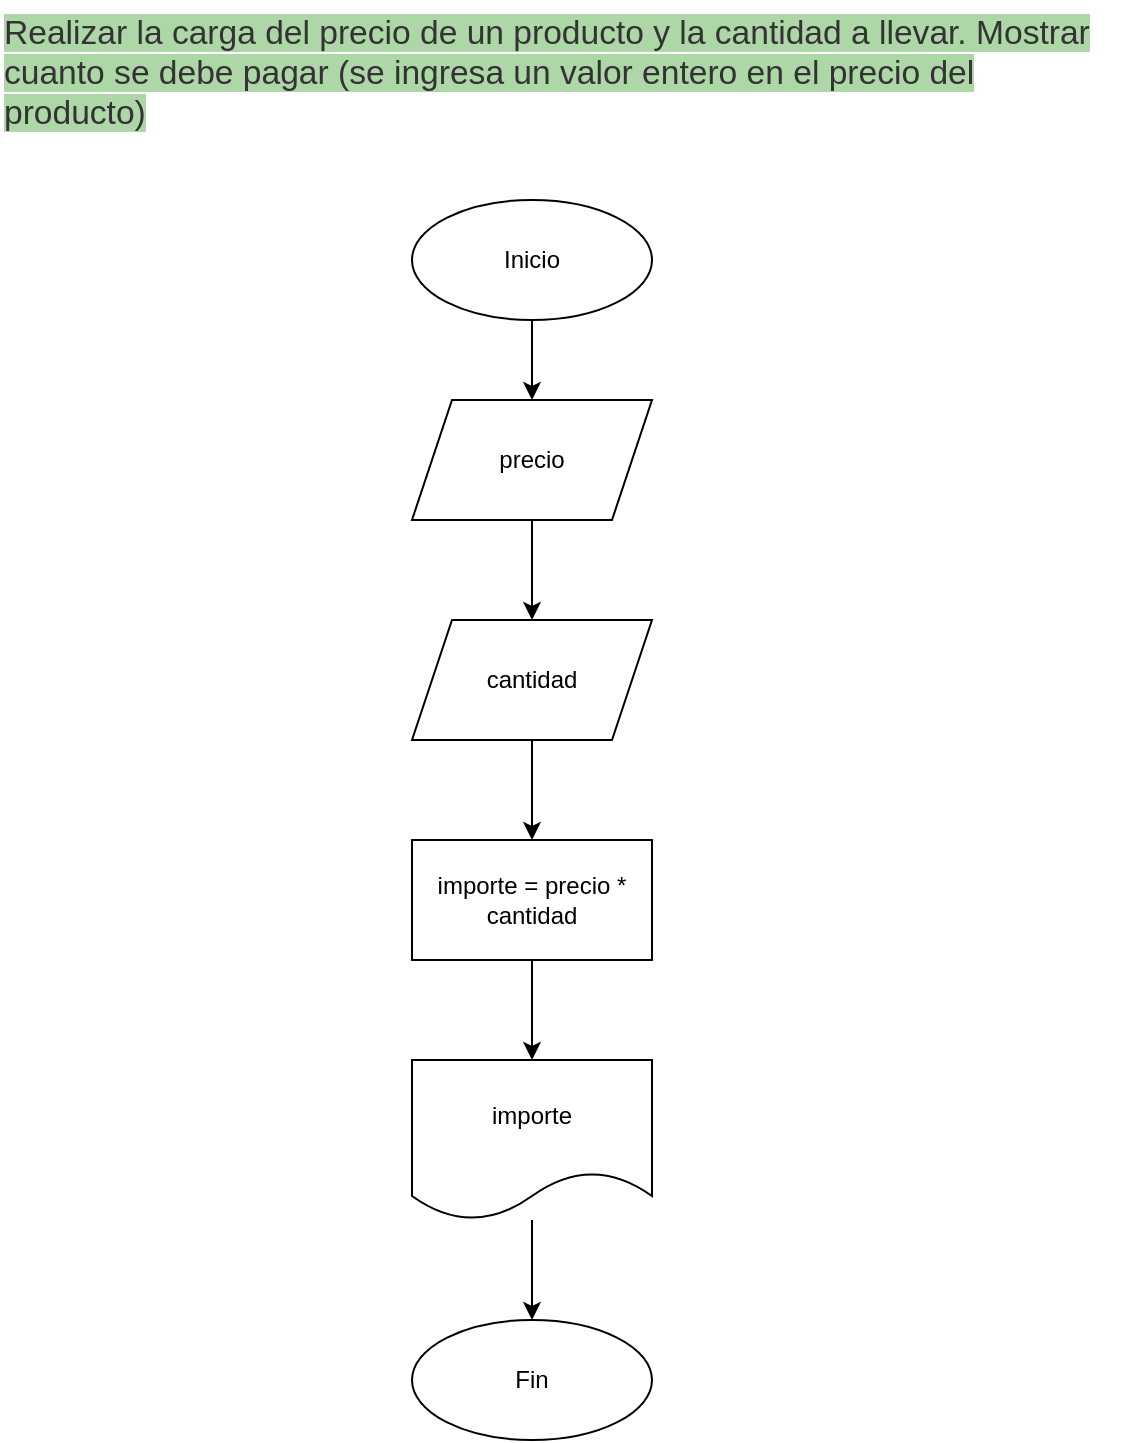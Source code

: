 <mxfile version="20.6.0" type="device"><diagram id="eL9gZab8jySJTKNrwN8h" name="Página-1"><mxGraphModel dx="868" dy="450" grid="1" gridSize="10" guides="1" tooltips="1" connect="1" arrows="1" fold="1" page="1" pageScale="1" pageWidth="827" pageHeight="1169" math="0" shadow="0"><root><mxCell id="0"/><mxCell id="1" parent="0"/><mxCell id="sk92ka14f4sKQ0ii3jUZ-1" value="&lt;span style=&quot;color: rgb(51, 51, 51); font-family: sans-serif, arial; font-size: 16.8px; font-style: normal; font-variant-ligatures: normal; font-variant-caps: normal; font-weight: 400; letter-spacing: normal; orphans: 2; text-align: start; text-indent: 0px; text-transform: none; widows: 2; word-spacing: 0px; -webkit-text-stroke-width: 0px; background-color: rgb(174, 215, 168); text-decoration-thickness: initial; text-decoration-style: initial; text-decoration-color: initial; float: none; display: inline !important;&quot;&gt;Realizar la carga del precio de un producto y la cantidad a llevar. Mostrar cuanto se debe pagar (se ingresa un valor entero en el precio del producto)&lt;/span&gt;" style="text;whiteSpace=wrap;html=1;" parent="1" vertex="1"><mxGeometry x="134" y="10" width="560" height="80" as="geometry"/></mxCell><mxCell id="sk92ka14f4sKQ0ii3jUZ-9" value="" style="edgeStyle=orthogonalEdgeStyle;rounded=0;orthogonalLoop=1;jettySize=auto;html=1;" parent="1" source="sk92ka14f4sKQ0ii3jUZ-2" target="sk92ka14f4sKQ0ii3jUZ-3" edge="1"><mxGeometry relative="1" as="geometry"/></mxCell><mxCell id="sk92ka14f4sKQ0ii3jUZ-2" value="Inicio" style="ellipse;whiteSpace=wrap;html=1;" parent="1" vertex="1"><mxGeometry x="340" y="110" width="120" height="60" as="geometry"/></mxCell><mxCell id="sk92ka14f4sKQ0ii3jUZ-10" value="" style="edgeStyle=orthogonalEdgeStyle;rounded=0;orthogonalLoop=1;jettySize=auto;html=1;" parent="1" source="sk92ka14f4sKQ0ii3jUZ-3" target="sk92ka14f4sKQ0ii3jUZ-4" edge="1"><mxGeometry relative="1" as="geometry"/></mxCell><mxCell id="sk92ka14f4sKQ0ii3jUZ-3" value="precio" style="shape=parallelogram;perimeter=parallelogramPerimeter;whiteSpace=wrap;html=1;fixedSize=1;" parent="1" vertex="1"><mxGeometry x="340" y="210" width="120" height="60" as="geometry"/></mxCell><mxCell id="sk92ka14f4sKQ0ii3jUZ-11" value="" style="edgeStyle=orthogonalEdgeStyle;rounded=0;orthogonalLoop=1;jettySize=auto;html=1;" parent="1" source="sk92ka14f4sKQ0ii3jUZ-4" target="sk92ka14f4sKQ0ii3jUZ-6" edge="1"><mxGeometry relative="1" as="geometry"/></mxCell><mxCell id="sk92ka14f4sKQ0ii3jUZ-4" value="cantidad" style="shape=parallelogram;perimeter=parallelogramPerimeter;whiteSpace=wrap;html=1;fixedSize=1;" parent="1" vertex="1"><mxGeometry x="340" y="320" width="120" height="60" as="geometry"/></mxCell><mxCell id="sk92ka14f4sKQ0ii3jUZ-12" value="" style="edgeStyle=orthogonalEdgeStyle;rounded=0;orthogonalLoop=1;jettySize=auto;html=1;" parent="1" source="sk92ka14f4sKQ0ii3jUZ-6" target="sk92ka14f4sKQ0ii3jUZ-7" edge="1"><mxGeometry relative="1" as="geometry"/></mxCell><mxCell id="sk92ka14f4sKQ0ii3jUZ-6" value="importe = precio * cantidad" style="rounded=0;whiteSpace=wrap;html=1;" parent="1" vertex="1"><mxGeometry x="340" y="430" width="120" height="60" as="geometry"/></mxCell><mxCell id="sk92ka14f4sKQ0ii3jUZ-13" value="" style="edgeStyle=orthogonalEdgeStyle;rounded=0;orthogonalLoop=1;jettySize=auto;html=1;" parent="1" source="sk92ka14f4sKQ0ii3jUZ-7" target="sk92ka14f4sKQ0ii3jUZ-8" edge="1"><mxGeometry relative="1" as="geometry"/></mxCell><mxCell id="sk92ka14f4sKQ0ii3jUZ-7" value="importe" style="shape=document;whiteSpace=wrap;html=1;boundedLbl=1;" parent="1" vertex="1"><mxGeometry x="340" y="540" width="120" height="80" as="geometry"/></mxCell><mxCell id="sk92ka14f4sKQ0ii3jUZ-8" value="Fin" style="ellipse;whiteSpace=wrap;html=1;" parent="1" vertex="1"><mxGeometry x="340" y="670" width="120" height="60" as="geometry"/></mxCell></root></mxGraphModel></diagram></mxfile>